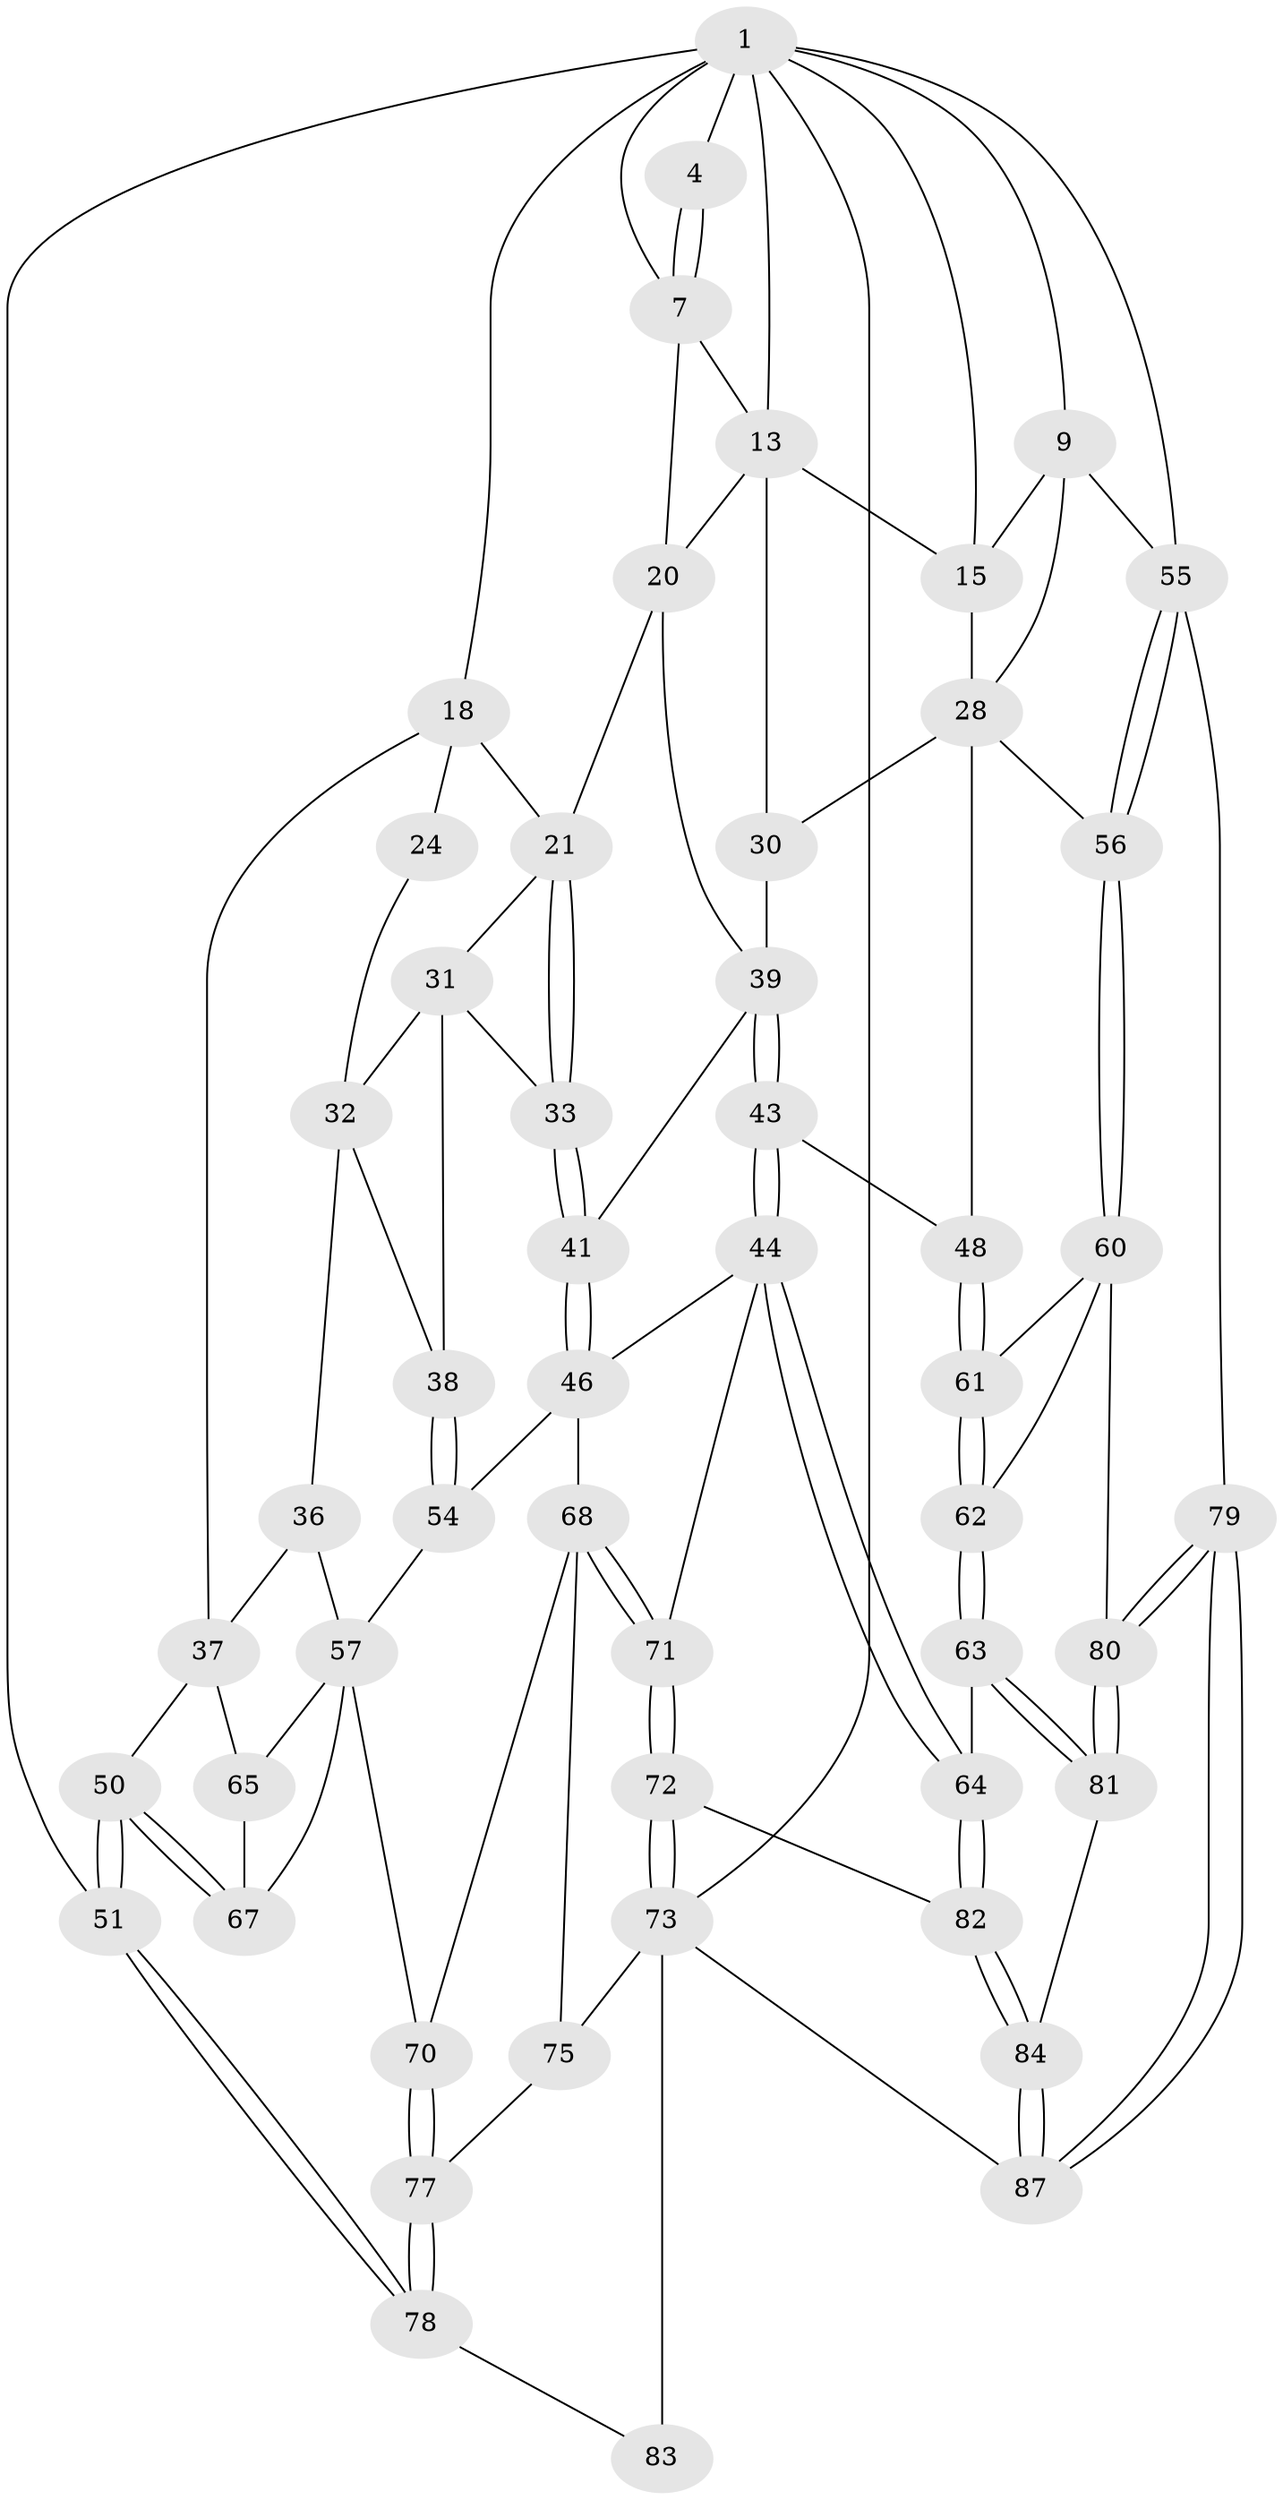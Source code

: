 // original degree distribution, {3: 0.022988505747126436, 6: 0.21839080459770116, 4: 0.25287356321839083, 5: 0.5057471264367817}
// Generated by graph-tools (version 1.1) at 2025/21/03/04/25 18:21:23]
// undirected, 52 vertices, 119 edges
graph export_dot {
graph [start="1"]
  node [color=gray90,style=filled];
  1 [pos="+0.818900577546774+0",super="+2+5"];
  4 [pos="+0.5827362713315656+0"];
  7 [pos="+0.6113351827170608+0.06289463295115662",super="+11"];
  9 [pos="+0.9706926167197042+0.1378694921838538",super="+10"];
  13 [pos="+0.7309667272715188+0.18035518437011192",super="+16"];
  15 [pos="+0.8134106322671171+0.21281154014478898",super="+17"];
  18 [pos="+0+0",super="+19+25"];
  20 [pos="+0.4938913065400579+0.3417444122511772",super="+27"];
  21 [pos="+0.38496237923154686+0.368534067929929",super="+22"];
  24 [pos="+0.15507844860077677+0.3218549496315863"];
  28 [pos="+0.9317730698294049+0.4091313125389565",super="+29"];
  30 [pos="+0.7743642968419303+0.43097102491038747"];
  31 [pos="+0.20447614794715735+0.38805374895766115",super="+34"];
  32 [pos="+0.15672154895026566+0.38197080283875623",super="+35"];
  33 [pos="+0.30333809071243956+0.4900090970651838"];
  36 [pos="+0+0.45967469860772614"];
  37 [pos="+0+0.4587637546531297",super="+49"];
  38 [pos="+0.23385135242019534+0.5561722842725308"];
  39 [pos="+0.5993347393395225+0.45268653711851803",super="+40"];
  41 [pos="+0.44312541874660805+0.589389401397868"];
  43 [pos="+0.6494863135014072+0.6049809346805398"];
  44 [pos="+0.5327985223231995+0.7191817906294322",super="+45"];
  46 [pos="+0.4453575057210349+0.650580271728504",super="+53"];
  48 [pos="+0.7328827650247458+0.6048531062628185"];
  50 [pos="+0+0.9246843655161153"];
  51 [pos="+0+1"];
  54 [pos="+0.22975971556346708+0.6298619870040912"];
  55 [pos="+1+0.7439348429442951",super="+59"];
  56 [pos="+0.9526632210980271+0.7158729928624527"];
  57 [pos="+0.2094469564983327+0.6368804376677222",super="+58+66"];
  60 [pos="+0.8088883436244931+0.746470059653379",super="+76"];
  61 [pos="+0.7643440083082687+0.6807341551309533"];
  62 [pos="+0.6448942306981997+0.7702670836031578"];
  63 [pos="+0.6001549712843723+0.7815239512785843"];
  64 [pos="+0.5532833520534981+0.7540660149843366"];
  65 [pos="+0.07732064253635922+0.6755173262267753"];
  67 [pos="+0.11884450604806743+0.771447460474026"];
  68 [pos="+0.2693017662978658+0.75440770871436",super="+69"];
  70 [pos="+0.15387285723903257+0.7884949811447728"];
  71 [pos="+0.3553683952124613+0.8289366117471973"];
  72 [pos="+0.3448385047995784+0.8752441052133209"];
  73 [pos="+0.3269786543912621+0.9003123627794452",super="+85+74"];
  75 [pos="+0.21990380797865045+0.8423740605435746"];
  77 [pos="+0.15683658988188373+0.809437665141675"];
  78 [pos="+0.09725089383879564+0.8997071423928058"];
  79 [pos="+0.9400253676649014+1"];
  80 [pos="+0.7686394119908014+0.9599311024592031"];
  81 [pos="+0.6948387791078229+0.8997690444327374"];
  82 [pos="+0.5050343402191062+0.9184050923344181"];
  83 [pos="+0.19423595384584658+0.9219119450611192"];
  84 [pos="+0.5106833031080912+0.9482362482594338"];
  87 [pos="+0.49323512563108646+1"];
  1 -- 9 [weight=2];
  1 -- 4;
  1 -- 73;
  1 -- 18 [weight=2];
  1 -- 51;
  1 -- 7 [weight=2];
  1 -- 13;
  1 -- 15;
  1 -- 55;
  4 -- 7;
  4 -- 7;
  7 -- 20;
  7 -- 13;
  9 -- 15;
  9 -- 55 [weight=2];
  9 -- 28;
  13 -- 30;
  13 -- 15;
  13 -- 20;
  15 -- 28;
  18 -- 24 [weight=2];
  18 -- 21;
  18 -- 37;
  20 -- 21;
  20 -- 39;
  21 -- 33;
  21 -- 33;
  21 -- 31;
  24 -- 32;
  28 -- 48;
  28 -- 56;
  28 -- 30;
  30 -- 39;
  31 -- 32;
  31 -- 33;
  31 -- 38;
  32 -- 36;
  32 -- 38;
  33 -- 41;
  33 -- 41;
  36 -- 37;
  36 -- 57;
  37 -- 65;
  37 -- 50;
  38 -- 54;
  38 -- 54;
  39 -- 43;
  39 -- 43;
  39 -- 41;
  41 -- 46;
  41 -- 46;
  43 -- 44;
  43 -- 44;
  43 -- 48;
  44 -- 64;
  44 -- 64;
  44 -- 46;
  44 -- 71;
  46 -- 54;
  46 -- 68;
  48 -- 61;
  48 -- 61;
  50 -- 51;
  50 -- 51;
  50 -- 67;
  50 -- 67;
  51 -- 78;
  51 -- 78;
  54 -- 57;
  55 -- 56;
  55 -- 56;
  55 -- 79;
  56 -- 60;
  56 -- 60;
  57 -- 65;
  57 -- 67;
  57 -- 70;
  60 -- 61;
  60 -- 80;
  60 -- 62;
  61 -- 62;
  61 -- 62;
  62 -- 63;
  62 -- 63;
  63 -- 64;
  63 -- 81;
  63 -- 81;
  64 -- 82;
  64 -- 82;
  65 -- 67;
  68 -- 71;
  68 -- 71;
  68 -- 75;
  68 -- 70;
  70 -- 77;
  70 -- 77;
  71 -- 72;
  71 -- 72;
  72 -- 73;
  72 -- 73;
  72 -- 82;
  73 -- 83 [weight=2];
  73 -- 87;
  73 -- 75;
  75 -- 77;
  77 -- 78;
  77 -- 78;
  78 -- 83;
  79 -- 80;
  79 -- 80;
  79 -- 87;
  79 -- 87;
  80 -- 81;
  80 -- 81;
  81 -- 84;
  82 -- 84;
  82 -- 84;
  84 -- 87;
  84 -- 87;
}
